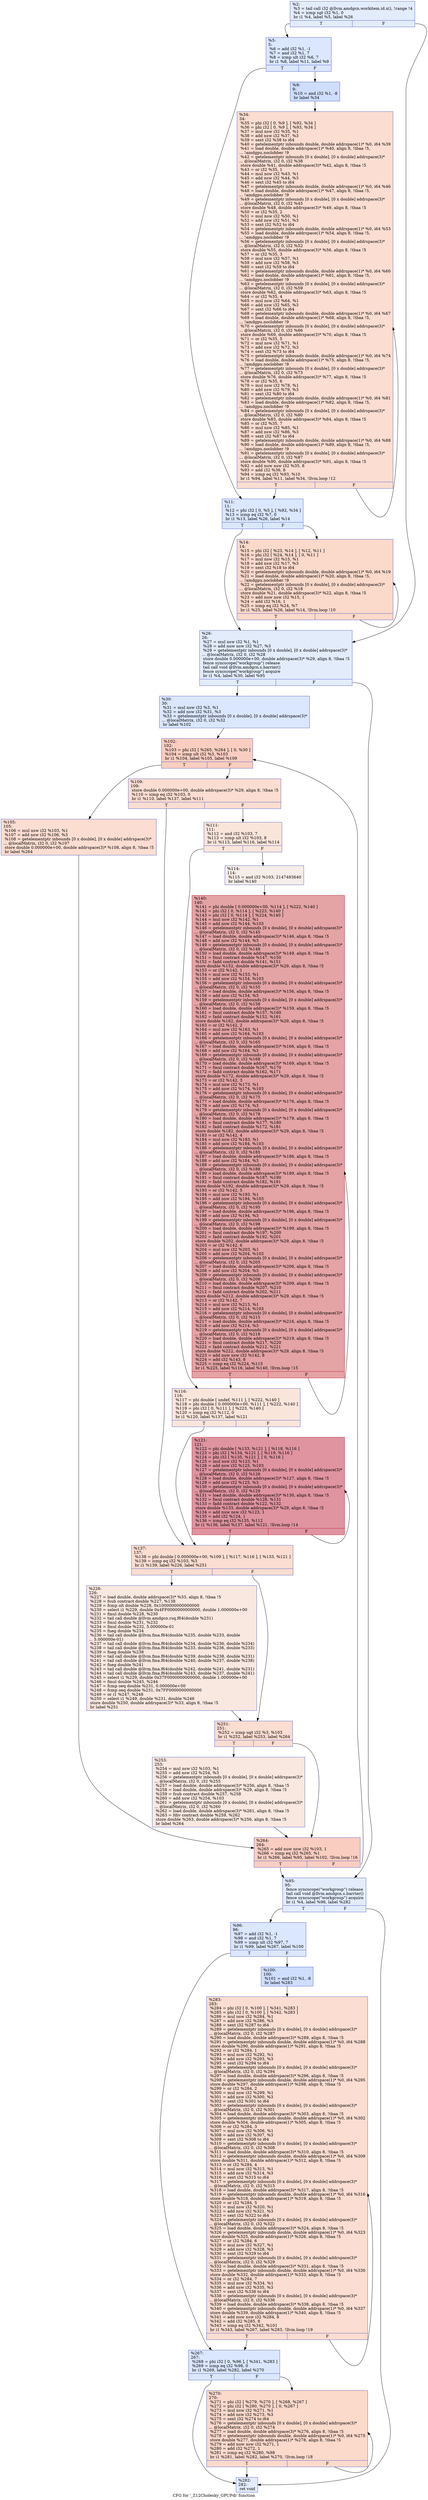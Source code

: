 digraph "CFG for '_Z12Cholesky_GPUPdi' function" {
	label="CFG for '_Z12Cholesky_GPUPdi' function";

	Node0x5504a10 [shape=record,color="#3d50c3ff", style=filled, fillcolor="#bfd3f670",label="{%2:\l  %3 = tail call i32 @llvm.amdgcn.workitem.id.x(), !range !4\l  %4 = icmp sgt i32 %1, 0\l  br i1 %4, label %5, label %26\l|{<s0>T|<s1>F}}"];
	Node0x5504a10:s0 -> Node0x5505ec0;
	Node0x5504a10:s1 -> Node0x5505f50;
	Node0x5505ec0 [shape=record,color="#3d50c3ff", style=filled, fillcolor="#aec9fc70",label="{%5:\l5:                                                \l  %6 = add i32 %1, -1\l  %7 = and i32 %1, 7\l  %8 = icmp ult i32 %6, 7\l  br i1 %8, label %11, label %9\l|{<s0>T|<s1>F}}"];
	Node0x5505ec0:s0 -> Node0x5505e70;
	Node0x5505ec0:s1 -> Node0x5506300;
	Node0x5506300 [shape=record,color="#3d50c3ff", style=filled, fillcolor="#93b5fe70",label="{%9:\l9:                                                \l  %10 = and i32 %1, -8\l  br label %34\l}"];
	Node0x5506300 -> Node0x5506500;
	Node0x5505e70 [shape=record,color="#3d50c3ff", style=filled, fillcolor="#aec9fc70",label="{%11:\l11:                                               \l  %12 = phi i32 [ 0, %5 ], [ %92, %34 ]\l  %13 = icmp eq i32 %7, 0\l  br i1 %13, label %26, label %14\l|{<s0>T|<s1>F}}"];
	Node0x5505e70:s0 -> Node0x5505f50;
	Node0x5505e70:s1 -> Node0x5506730;
	Node0x5506730 [shape=record,color="#3d50c3ff", style=filled, fillcolor="#f7a88970",label="{%14:\l14:                                               \l  %15 = phi i32 [ %23, %14 ], [ %12, %11 ]\l  %16 = phi i32 [ %24, %14 ], [ 0, %11 ]\l  %17 = mul nsw i32 %15, %1\l  %18 = add nsw i32 %17, %3\l  %19 = sext i32 %18 to i64\l  %20 = getelementptr inbounds double, double addrspace(1)* %0, i64 %19\l  %21 = load double, double addrspace(1)* %20, align 8, !tbaa !5,\l... !amdgpu.noclobber !9\l  %22 = getelementptr inbounds [0 x double], [0 x double] addrspace(3)*\l... @localMatrix, i32 0, i32 %18\l  store double %21, double addrspace(3)* %22, align 8, !tbaa !5\l  %23 = add nuw nsw i32 %15, 1\l  %24 = add i32 %16, 1\l  %25 = icmp eq i32 %24, %7\l  br i1 %25, label %26, label %14, !llvm.loop !10\l|{<s0>T|<s1>F}}"];
	Node0x5506730:s0 -> Node0x5505f50;
	Node0x5506730:s1 -> Node0x5506730;
	Node0x5505f50 [shape=record,color="#3d50c3ff", style=filled, fillcolor="#bfd3f670",label="{%26:\l26:                                               \l  %27 = mul nsw i32 %1, %1\l  %28 = add nuw nsw i32 %27, %3\l  %29 = getelementptr inbounds [0 x double], [0 x double] addrspace(3)*\l... @localMatrix, i32 0, i32 %28\l  store double 0.000000e+00, double addrspace(3)* %29, align 8, !tbaa !5\l  fence syncscope(\"workgroup\") release\l  tail call void @llvm.amdgcn.s.barrier()\l  fence syncscope(\"workgroup\") acquire\l  br i1 %4, label %30, label %95\l|{<s0>T|<s1>F}}"];
	Node0x5505f50:s0 -> Node0x5508a70;
	Node0x5505f50:s1 -> Node0x5508b00;
	Node0x5508a70 [shape=record,color="#3d50c3ff", style=filled, fillcolor="#aec9fc70",label="{%30:\l30:                                               \l  %31 = mul nsw i32 %3, %1\l  %32 = add nsw i32 %31, %3\l  %33 = getelementptr inbounds [0 x double], [0 x double] addrspace(3)*\l... @localMatrix, i32 0, i32 %32\l  br label %102\l}"];
	Node0x5508a70 -> Node0x5506b30;
	Node0x5506500 [shape=record,color="#3d50c3ff", style=filled, fillcolor="#f7b39670",label="{%34:\l34:                                               \l  %35 = phi i32 [ 0, %9 ], [ %92, %34 ]\l  %36 = phi i32 [ 0, %9 ], [ %93, %34 ]\l  %37 = mul nsw i32 %35, %1\l  %38 = add nsw i32 %37, %3\l  %39 = sext i32 %38 to i64\l  %40 = getelementptr inbounds double, double addrspace(1)* %0, i64 %39\l  %41 = load double, double addrspace(1)* %40, align 8, !tbaa !5,\l... !amdgpu.noclobber !9\l  %42 = getelementptr inbounds [0 x double], [0 x double] addrspace(3)*\l... @localMatrix, i32 0, i32 %38\l  store double %41, double addrspace(3)* %42, align 8, !tbaa !5\l  %43 = or i32 %35, 1\l  %44 = mul nsw i32 %43, %1\l  %45 = add nsw i32 %44, %3\l  %46 = sext i32 %45 to i64\l  %47 = getelementptr inbounds double, double addrspace(1)* %0, i64 %46\l  %48 = load double, double addrspace(1)* %47, align 8, !tbaa !5,\l... !amdgpu.noclobber !9\l  %49 = getelementptr inbounds [0 x double], [0 x double] addrspace(3)*\l... @localMatrix, i32 0, i32 %45\l  store double %48, double addrspace(3)* %49, align 8, !tbaa !5\l  %50 = or i32 %35, 2\l  %51 = mul nsw i32 %50, %1\l  %52 = add nsw i32 %51, %3\l  %53 = sext i32 %52 to i64\l  %54 = getelementptr inbounds double, double addrspace(1)* %0, i64 %53\l  %55 = load double, double addrspace(1)* %54, align 8, !tbaa !5,\l... !amdgpu.noclobber !9\l  %56 = getelementptr inbounds [0 x double], [0 x double] addrspace(3)*\l... @localMatrix, i32 0, i32 %52\l  store double %55, double addrspace(3)* %56, align 8, !tbaa !5\l  %57 = or i32 %35, 3\l  %58 = mul nsw i32 %57, %1\l  %59 = add nsw i32 %58, %3\l  %60 = sext i32 %59 to i64\l  %61 = getelementptr inbounds double, double addrspace(1)* %0, i64 %60\l  %62 = load double, double addrspace(1)* %61, align 8, !tbaa !5,\l... !amdgpu.noclobber !9\l  %63 = getelementptr inbounds [0 x double], [0 x double] addrspace(3)*\l... @localMatrix, i32 0, i32 %59\l  store double %62, double addrspace(3)* %63, align 8, !tbaa !5\l  %64 = or i32 %35, 4\l  %65 = mul nsw i32 %64, %1\l  %66 = add nsw i32 %65, %3\l  %67 = sext i32 %66 to i64\l  %68 = getelementptr inbounds double, double addrspace(1)* %0, i64 %67\l  %69 = load double, double addrspace(1)* %68, align 8, !tbaa !5,\l... !amdgpu.noclobber !9\l  %70 = getelementptr inbounds [0 x double], [0 x double] addrspace(3)*\l... @localMatrix, i32 0, i32 %66\l  store double %69, double addrspace(3)* %70, align 8, !tbaa !5\l  %71 = or i32 %35, 5\l  %72 = mul nsw i32 %71, %1\l  %73 = add nsw i32 %72, %3\l  %74 = sext i32 %73 to i64\l  %75 = getelementptr inbounds double, double addrspace(1)* %0, i64 %74\l  %76 = load double, double addrspace(1)* %75, align 8, !tbaa !5,\l... !amdgpu.noclobber !9\l  %77 = getelementptr inbounds [0 x double], [0 x double] addrspace(3)*\l... @localMatrix, i32 0, i32 %73\l  store double %76, double addrspace(3)* %77, align 8, !tbaa !5\l  %78 = or i32 %35, 6\l  %79 = mul nsw i32 %78, %1\l  %80 = add nsw i32 %79, %3\l  %81 = sext i32 %80 to i64\l  %82 = getelementptr inbounds double, double addrspace(1)* %0, i64 %81\l  %83 = load double, double addrspace(1)* %82, align 8, !tbaa !5,\l... !amdgpu.noclobber !9\l  %84 = getelementptr inbounds [0 x double], [0 x double] addrspace(3)*\l... @localMatrix, i32 0, i32 %80\l  store double %83, double addrspace(3)* %84, align 8, !tbaa !5\l  %85 = or i32 %35, 7\l  %86 = mul nsw i32 %85, %1\l  %87 = add nsw i32 %86, %3\l  %88 = sext i32 %87 to i64\l  %89 = getelementptr inbounds double, double addrspace(1)* %0, i64 %88\l  %90 = load double, double addrspace(1)* %89, align 8, !tbaa !5,\l... !amdgpu.noclobber !9\l  %91 = getelementptr inbounds [0 x double], [0 x double] addrspace(3)*\l... @localMatrix, i32 0, i32 %87\l  store double %90, double addrspace(3)* %91, align 8, !tbaa !5\l  %92 = add nuw nsw i32 %35, 8\l  %93 = add i32 %36, 8\l  %94 = icmp eq i32 %93, %10\l  br i1 %94, label %11, label %34, !llvm.loop !12\l|{<s0>T|<s1>F}}"];
	Node0x5506500:s0 -> Node0x5505e70;
	Node0x5506500:s1 -> Node0x5506500;
	Node0x5508b00 [shape=record,color="#3d50c3ff", style=filled, fillcolor="#bfd3f670",label="{%95:\l95:                                               \l  fence syncscope(\"workgroup\") release\l  tail call void @llvm.amdgcn.s.barrier()\l  fence syncscope(\"workgroup\") acquire\l  br i1 %4, label %96, label %282\l|{<s0>T|<s1>F}}"];
	Node0x5508b00:s0 -> Node0x550c4e0;
	Node0x5508b00:s1 -> Node0x550c530;
	Node0x550c4e0 [shape=record,color="#3d50c3ff", style=filled, fillcolor="#aec9fc70",label="{%96:\l96:                                               \l  %97 = add i32 %1, -1\l  %98 = and i32 %1, 7\l  %99 = icmp ult i32 %97, 7\l  br i1 %99, label %267, label %100\l|{<s0>T|<s1>F}}"];
	Node0x550c4e0:s0 -> Node0x550c7e0;
	Node0x550c4e0:s1 -> Node0x550c830;
	Node0x550c830 [shape=record,color="#3d50c3ff", style=filled, fillcolor="#93b5fe70",label="{%100:\l100:                                              \l  %101 = and i32 %1, -8\l  br label %283\l}"];
	Node0x550c830 -> Node0x550ca00;
	Node0x5506b30 [shape=record,color="#3d50c3ff", style=filled, fillcolor="#f2907270",label="{%102:\l102:                                              \l  %103 = phi i32 [ %265, %264 ], [ 0, %30 ]\l  %104 = icmp ult i32 %3, %103\l  br i1 %104, label %105, label %109\l|{<s0>T|<s1>F}}"];
	Node0x5506b30:s0 -> Node0x550cc90;
	Node0x5506b30:s1 -> Node0x550cd20;
	Node0x550cc90 [shape=record,color="#3d50c3ff", style=filled, fillcolor="#f7b39670",label="{%105:\l105:                                              \l  %106 = mul nsw i32 %103, %1\l  %107 = add nsw i32 %106, %3\l  %108 = getelementptr inbounds [0 x double], [0 x double] addrspace(3)*\l... @localMatrix, i32 0, i32 %107\l  store double 0.000000e+00, double addrspace(3)* %108, align 8, !tbaa !5\l  br label %264\l}"];
	Node0x550cc90 -> Node0x550cac0;
	Node0x550cd20 [shape=record,color="#3d50c3ff", style=filled, fillcolor="#f7b39670",label="{%109:\l109:                                              \l  store double 0.000000e+00, double addrspace(3)* %29, align 8, !tbaa !5\l  %110 = icmp eq i32 %103, 0\l  br i1 %110, label %137, label %111\l|{<s0>T|<s1>F}}"];
	Node0x550cd20:s0 -> Node0x550d260;
	Node0x550cd20:s1 -> Node0x550d2b0;
	Node0x550d2b0 [shape=record,color="#3d50c3ff", style=filled, fillcolor="#f4c5ad70",label="{%111:\l111:                                              \l  %112 = and i32 %103, 7\l  %113 = icmp ult i32 %103, 8\l  br i1 %113, label %116, label %114\l|{<s0>T|<s1>F}}"];
	Node0x550d2b0:s0 -> Node0x550d4d0;
	Node0x550d2b0:s1 -> Node0x550d520;
	Node0x550d520 [shape=record,color="#3d50c3ff", style=filled, fillcolor="#e8d6cc70",label="{%114:\l114:                                              \l  %115 = and i32 %103, 2147483640\l  br label %140\l}"];
	Node0x550d520 -> Node0x550d6f0;
	Node0x550d4d0 [shape=record,color="#3d50c3ff", style=filled, fillcolor="#f4c5ad70",label="{%116:\l116:                                              \l  %117 = phi double [ undef, %111 ], [ %222, %140 ]\l  %118 = phi double [ 0.000000e+00, %111 ], [ %222, %140 ]\l  %119 = phi i32 [ 0, %111 ], [ %223, %140 ]\l  %120 = icmp eq i32 %112, 0\l  br i1 %120, label %137, label %121\l|{<s0>T|<s1>F}}"];
	Node0x550d4d0:s0 -> Node0x550d260;
	Node0x550d4d0:s1 -> Node0x550df10;
	Node0x550df10 [shape=record,color="#b70d28ff", style=filled, fillcolor="#b70d2870",label="{%121:\l121:                                              \l  %122 = phi double [ %133, %121 ], [ %118, %116 ]\l  %123 = phi i32 [ %134, %121 ], [ %119, %116 ]\l  %124 = phi i32 [ %135, %121 ], [ 0, %116 ]\l  %125 = mul nsw i32 %123, %1\l  %126 = add nsw i32 %125, %103\l  %127 = getelementptr inbounds [0 x double], [0 x double] addrspace(3)*\l... @localMatrix, i32 0, i32 %126\l  %128 = load double, double addrspace(3)* %127, align 8, !tbaa !5\l  %129 = add nsw i32 %125, %3\l  %130 = getelementptr inbounds [0 x double], [0 x double] addrspace(3)*\l... @localMatrix, i32 0, i32 %129\l  %131 = load double, double addrspace(3)* %130, align 8, !tbaa !5\l  %132 = fmul contract double %128, %131\l  %133 = fadd contract double %122, %132\l  store double %133, double addrspace(3)* %29, align 8, !tbaa !5\l  %134 = add nuw nsw i32 %123, 1\l  %135 = add i32 %124, 1\l  %136 = icmp eq i32 %135, %112\l  br i1 %136, label %137, label %121, !llvm.loop !14\l|{<s0>T|<s1>F}}"];
	Node0x550df10:s0 -> Node0x550d260;
	Node0x550df10:s1 -> Node0x550df10;
	Node0x550d260 [shape=record,color="#3d50c3ff", style=filled, fillcolor="#f7b39670",label="{%137:\l137:                                              \l  %138 = phi double [ 0.000000e+00, %109 ], [ %117, %116 ], [ %133, %121 ]\l  %139 = icmp eq i32 %103, %3\l  br i1 %139, label %226, label %251\l|{<s0>T|<s1>F}}"];
	Node0x550d260:s0 -> Node0x550f1b0;
	Node0x550d260:s1 -> Node0x550f200;
	Node0x550d6f0 [shape=record,color="#b70d28ff", style=filled, fillcolor="#c32e3170",label="{%140:\l140:                                              \l  %141 = phi double [ 0.000000e+00, %114 ], [ %222, %140 ]\l  %142 = phi i32 [ 0, %114 ], [ %223, %140 ]\l  %143 = phi i32 [ 0, %114 ], [ %224, %140 ]\l  %144 = mul nsw i32 %142, %1\l  %145 = add nsw i32 %144, %103\l  %146 = getelementptr inbounds [0 x double], [0 x double] addrspace(3)*\l... @localMatrix, i32 0, i32 %145\l  %147 = load double, double addrspace(3)* %146, align 8, !tbaa !5\l  %148 = add nsw i32 %144, %3\l  %149 = getelementptr inbounds [0 x double], [0 x double] addrspace(3)*\l... @localMatrix, i32 0, i32 %148\l  %150 = load double, double addrspace(3)* %149, align 8, !tbaa !5\l  %151 = fmul contract double %147, %150\l  %152 = fadd contract double %141, %151\l  store double %152, double addrspace(3)* %29, align 8, !tbaa !5\l  %153 = or i32 %142, 1\l  %154 = mul nsw i32 %153, %1\l  %155 = add nsw i32 %154, %103\l  %156 = getelementptr inbounds [0 x double], [0 x double] addrspace(3)*\l... @localMatrix, i32 0, i32 %155\l  %157 = load double, double addrspace(3)* %156, align 8, !tbaa !5\l  %158 = add nsw i32 %154, %3\l  %159 = getelementptr inbounds [0 x double], [0 x double] addrspace(3)*\l... @localMatrix, i32 0, i32 %158\l  %160 = load double, double addrspace(3)* %159, align 8, !tbaa !5\l  %161 = fmul contract double %157, %160\l  %162 = fadd contract double %152, %161\l  store double %162, double addrspace(3)* %29, align 8, !tbaa !5\l  %163 = or i32 %142, 2\l  %164 = mul nsw i32 %163, %1\l  %165 = add nsw i32 %164, %103\l  %166 = getelementptr inbounds [0 x double], [0 x double] addrspace(3)*\l... @localMatrix, i32 0, i32 %165\l  %167 = load double, double addrspace(3)* %166, align 8, !tbaa !5\l  %168 = add nsw i32 %164, %3\l  %169 = getelementptr inbounds [0 x double], [0 x double] addrspace(3)*\l... @localMatrix, i32 0, i32 %168\l  %170 = load double, double addrspace(3)* %169, align 8, !tbaa !5\l  %171 = fmul contract double %167, %170\l  %172 = fadd contract double %162, %171\l  store double %172, double addrspace(3)* %29, align 8, !tbaa !5\l  %173 = or i32 %142, 3\l  %174 = mul nsw i32 %173, %1\l  %175 = add nsw i32 %174, %103\l  %176 = getelementptr inbounds [0 x double], [0 x double] addrspace(3)*\l... @localMatrix, i32 0, i32 %175\l  %177 = load double, double addrspace(3)* %176, align 8, !tbaa !5\l  %178 = add nsw i32 %174, %3\l  %179 = getelementptr inbounds [0 x double], [0 x double] addrspace(3)*\l... @localMatrix, i32 0, i32 %178\l  %180 = load double, double addrspace(3)* %179, align 8, !tbaa !5\l  %181 = fmul contract double %177, %180\l  %182 = fadd contract double %172, %181\l  store double %182, double addrspace(3)* %29, align 8, !tbaa !5\l  %183 = or i32 %142, 4\l  %184 = mul nsw i32 %183, %1\l  %185 = add nsw i32 %184, %103\l  %186 = getelementptr inbounds [0 x double], [0 x double] addrspace(3)*\l... @localMatrix, i32 0, i32 %185\l  %187 = load double, double addrspace(3)* %186, align 8, !tbaa !5\l  %188 = add nsw i32 %184, %3\l  %189 = getelementptr inbounds [0 x double], [0 x double] addrspace(3)*\l... @localMatrix, i32 0, i32 %188\l  %190 = load double, double addrspace(3)* %189, align 8, !tbaa !5\l  %191 = fmul contract double %187, %190\l  %192 = fadd contract double %182, %191\l  store double %192, double addrspace(3)* %29, align 8, !tbaa !5\l  %193 = or i32 %142, 5\l  %194 = mul nsw i32 %193, %1\l  %195 = add nsw i32 %194, %103\l  %196 = getelementptr inbounds [0 x double], [0 x double] addrspace(3)*\l... @localMatrix, i32 0, i32 %195\l  %197 = load double, double addrspace(3)* %196, align 8, !tbaa !5\l  %198 = add nsw i32 %194, %3\l  %199 = getelementptr inbounds [0 x double], [0 x double] addrspace(3)*\l... @localMatrix, i32 0, i32 %198\l  %200 = load double, double addrspace(3)* %199, align 8, !tbaa !5\l  %201 = fmul contract double %197, %200\l  %202 = fadd contract double %192, %201\l  store double %202, double addrspace(3)* %29, align 8, !tbaa !5\l  %203 = or i32 %142, 6\l  %204 = mul nsw i32 %203, %1\l  %205 = add nsw i32 %204, %103\l  %206 = getelementptr inbounds [0 x double], [0 x double] addrspace(3)*\l... @localMatrix, i32 0, i32 %205\l  %207 = load double, double addrspace(3)* %206, align 8, !tbaa !5\l  %208 = add nsw i32 %204, %3\l  %209 = getelementptr inbounds [0 x double], [0 x double] addrspace(3)*\l... @localMatrix, i32 0, i32 %208\l  %210 = load double, double addrspace(3)* %209, align 8, !tbaa !5\l  %211 = fmul contract double %207, %210\l  %212 = fadd contract double %202, %211\l  store double %212, double addrspace(3)* %29, align 8, !tbaa !5\l  %213 = or i32 %142, 7\l  %214 = mul nsw i32 %213, %1\l  %215 = add nsw i32 %214, %103\l  %216 = getelementptr inbounds [0 x double], [0 x double] addrspace(3)*\l... @localMatrix, i32 0, i32 %215\l  %217 = load double, double addrspace(3)* %216, align 8, !tbaa !5\l  %218 = add nsw i32 %214, %3\l  %219 = getelementptr inbounds [0 x double], [0 x double] addrspace(3)*\l... @localMatrix, i32 0, i32 %218\l  %220 = load double, double addrspace(3)* %219, align 8, !tbaa !5\l  %221 = fmul contract double %217, %220\l  %222 = fadd contract double %212, %221\l  store double %222, double addrspace(3)* %29, align 8, !tbaa !5\l  %223 = add nuw nsw i32 %142, 8\l  %224 = add i32 %143, 8\l  %225 = icmp eq i32 %224, %115\l  br i1 %225, label %116, label %140, !llvm.loop !15\l|{<s0>T|<s1>F}}"];
	Node0x550d6f0:s0 -> Node0x550d4d0;
	Node0x550d6f0:s1 -> Node0x550d6f0;
	Node0x550f1b0 [shape=record,color="#3d50c3ff", style=filled, fillcolor="#f1ccb870",label="{%226:\l226:                                              \l  %227 = load double, double addrspace(3)* %33, align 8, !tbaa !5\l  %228 = fsub contract double %227, %138\l  %229 = fcmp olt double %228, 0x1000000000000000\l  %230 = select i1 %229, double 0x4FF0000000000000, double 1.000000e+00\l  %231 = fmul double %228, %230\l  %232 = tail call double @llvm.amdgcn.rsq.f64(double %231)\l  %233 = fmul double %231, %232\l  %234 = fmul double %232, 5.000000e-01\l  %235 = fneg double %234\l  %236 = tail call double @llvm.fma.f64(double %235, double %233, double\l... 5.000000e-01)\l  %237 = tail call double @llvm.fma.f64(double %234, double %236, double %234)\l  %238 = tail call double @llvm.fma.f64(double %233, double %236, double %233)\l  %239 = fneg double %238\l  %240 = tail call double @llvm.fma.f64(double %239, double %238, double %231)\l  %241 = tail call double @llvm.fma.f64(double %240, double %237, double %238)\l  %242 = fneg double %241\l  %243 = tail call double @llvm.fma.f64(double %242, double %241, double %231)\l  %244 = tail call double @llvm.fma.f64(double %243, double %237, double %241)\l  %245 = select i1 %229, double 0x37F0000000000000, double 1.000000e+00\l  %246 = fmul double %245, %244\l  %247 = fcmp oeq double %231, 0.000000e+00\l  %248 = fcmp oeq double %231, 0x7FF0000000000000\l  %249 = or i1 %247, %248\l  %250 = select i1 %249, double %231, double %246\l  store double %250, double addrspace(3)* %33, align 8, !tbaa !5\l  br label %251\l}"];
	Node0x550f1b0 -> Node0x550f200;
	Node0x550f200 [shape=record,color="#3d50c3ff", style=filled, fillcolor="#f7b39670",label="{%251:\l251:                                              \l  %252 = icmp ugt i32 %3, %103\l  br i1 %252, label %253, label %264\l|{<s0>T|<s1>F}}"];
	Node0x550f200:s0 -> Node0x55150a0;
	Node0x550f200:s1 -> Node0x550cac0;
	Node0x55150a0 [shape=record,color="#3d50c3ff", style=filled, fillcolor="#f1ccb870",label="{%253:\l253:                                              \l  %254 = mul nsw i32 %103, %1\l  %255 = add nsw i32 %254, %3\l  %256 = getelementptr inbounds [0 x double], [0 x double] addrspace(3)*\l... @localMatrix, i32 0, i32 %255\l  %257 = load double, double addrspace(3)* %256, align 8, !tbaa !5\l  %258 = load double, double addrspace(3)* %29, align 8, !tbaa !5\l  %259 = fsub contract double %257, %258\l  %260 = add nsw i32 %254, %103\l  %261 = getelementptr inbounds [0 x double], [0 x double] addrspace(3)*\l... @localMatrix, i32 0, i32 %260\l  %262 = load double, double addrspace(3)* %261, align 8, !tbaa !5\l  %263 = fdiv contract double %259, %262\l  store double %263, double addrspace(3)* %256, align 8, !tbaa !5\l  br label %264\l}"];
	Node0x55150a0 -> Node0x550cac0;
	Node0x550cac0 [shape=record,color="#3d50c3ff", style=filled, fillcolor="#f2907270",label="{%264:\l264:                                              \l  %265 = add nuw nsw i32 %103, 1\l  %266 = icmp eq i32 %265, %1\l  br i1 %266, label %95, label %102, !llvm.loop !16\l|{<s0>T|<s1>F}}"];
	Node0x550cac0:s0 -> Node0x5508b00;
	Node0x550cac0:s1 -> Node0x5506b30;
	Node0x550c7e0 [shape=record,color="#3d50c3ff", style=filled, fillcolor="#aec9fc70",label="{%267:\l267:                                              \l  %268 = phi i32 [ 0, %96 ], [ %341, %283 ]\l  %269 = icmp eq i32 %98, 0\l  br i1 %269, label %282, label %270\l|{<s0>T|<s1>F}}"];
	Node0x550c7e0:s0 -> Node0x550c530;
	Node0x550c7e0:s1 -> Node0x550edb0;
	Node0x550edb0 [shape=record,color="#3d50c3ff", style=filled, fillcolor="#f7a88970",label="{%270:\l270:                                              \l  %271 = phi i32 [ %279, %270 ], [ %268, %267 ]\l  %272 = phi i32 [ %280, %270 ], [ 0, %267 ]\l  %273 = mul nsw i32 %271, %1\l  %274 = add nsw i32 %273, %3\l  %275 = sext i32 %274 to i64\l  %276 = getelementptr inbounds [0 x double], [0 x double] addrspace(3)*\l... @localMatrix, i32 0, i32 %274\l  %277 = load double, double addrspace(3)* %276, align 8, !tbaa !5\l  %278 = getelementptr inbounds double, double addrspace(1)* %0, i64 %275\l  store double %277, double addrspace(1)* %278, align 8, !tbaa !5\l  %279 = add nuw nsw i32 %271, 1\l  %280 = add i32 %272, 1\l  %281 = icmp eq i32 %280, %98\l  br i1 %281, label %282, label %270, !llvm.loop !18\l|{<s0>T|<s1>F}}"];
	Node0x550edb0:s0 -> Node0x550c530;
	Node0x550edb0:s1 -> Node0x550edb0;
	Node0x550c530 [shape=record,color="#3d50c3ff", style=filled, fillcolor="#bfd3f670",label="{%282:\l282:                                              \l  ret void\l}"];
	Node0x550ca00 [shape=record,color="#3d50c3ff", style=filled, fillcolor="#f7b39670",label="{%283:\l283:                                              \l  %284 = phi i32 [ 0, %100 ], [ %341, %283 ]\l  %285 = phi i32 [ 0, %100 ], [ %342, %283 ]\l  %286 = mul nsw i32 %284, %1\l  %287 = add nsw i32 %286, %3\l  %288 = sext i32 %287 to i64\l  %289 = getelementptr inbounds [0 x double], [0 x double] addrspace(3)*\l... @localMatrix, i32 0, i32 %287\l  %290 = load double, double addrspace(3)* %289, align 8, !tbaa !5\l  %291 = getelementptr inbounds double, double addrspace(1)* %0, i64 %288\l  store double %290, double addrspace(1)* %291, align 8, !tbaa !5\l  %292 = or i32 %284, 1\l  %293 = mul nsw i32 %292, %1\l  %294 = add nsw i32 %293, %3\l  %295 = sext i32 %294 to i64\l  %296 = getelementptr inbounds [0 x double], [0 x double] addrspace(3)*\l... @localMatrix, i32 0, i32 %294\l  %297 = load double, double addrspace(3)* %296, align 8, !tbaa !5\l  %298 = getelementptr inbounds double, double addrspace(1)* %0, i64 %295\l  store double %297, double addrspace(1)* %298, align 8, !tbaa !5\l  %299 = or i32 %284, 2\l  %300 = mul nsw i32 %299, %1\l  %301 = add nsw i32 %300, %3\l  %302 = sext i32 %301 to i64\l  %303 = getelementptr inbounds [0 x double], [0 x double] addrspace(3)*\l... @localMatrix, i32 0, i32 %301\l  %304 = load double, double addrspace(3)* %303, align 8, !tbaa !5\l  %305 = getelementptr inbounds double, double addrspace(1)* %0, i64 %302\l  store double %304, double addrspace(1)* %305, align 8, !tbaa !5\l  %306 = or i32 %284, 3\l  %307 = mul nsw i32 %306, %1\l  %308 = add nsw i32 %307, %3\l  %309 = sext i32 %308 to i64\l  %310 = getelementptr inbounds [0 x double], [0 x double] addrspace(3)*\l... @localMatrix, i32 0, i32 %308\l  %311 = load double, double addrspace(3)* %310, align 8, !tbaa !5\l  %312 = getelementptr inbounds double, double addrspace(1)* %0, i64 %309\l  store double %311, double addrspace(1)* %312, align 8, !tbaa !5\l  %313 = or i32 %284, 4\l  %314 = mul nsw i32 %313, %1\l  %315 = add nsw i32 %314, %3\l  %316 = sext i32 %315 to i64\l  %317 = getelementptr inbounds [0 x double], [0 x double] addrspace(3)*\l... @localMatrix, i32 0, i32 %315\l  %318 = load double, double addrspace(3)* %317, align 8, !tbaa !5\l  %319 = getelementptr inbounds double, double addrspace(1)* %0, i64 %316\l  store double %318, double addrspace(1)* %319, align 8, !tbaa !5\l  %320 = or i32 %284, 5\l  %321 = mul nsw i32 %320, %1\l  %322 = add nsw i32 %321, %3\l  %323 = sext i32 %322 to i64\l  %324 = getelementptr inbounds [0 x double], [0 x double] addrspace(3)*\l... @localMatrix, i32 0, i32 %322\l  %325 = load double, double addrspace(3)* %324, align 8, !tbaa !5\l  %326 = getelementptr inbounds double, double addrspace(1)* %0, i64 %323\l  store double %325, double addrspace(1)* %326, align 8, !tbaa !5\l  %327 = or i32 %284, 6\l  %328 = mul nsw i32 %327, %1\l  %329 = add nsw i32 %328, %3\l  %330 = sext i32 %329 to i64\l  %331 = getelementptr inbounds [0 x double], [0 x double] addrspace(3)*\l... @localMatrix, i32 0, i32 %329\l  %332 = load double, double addrspace(3)* %331, align 8, !tbaa !5\l  %333 = getelementptr inbounds double, double addrspace(1)* %0, i64 %330\l  store double %332, double addrspace(1)* %333, align 8, !tbaa !5\l  %334 = or i32 %284, 7\l  %335 = mul nsw i32 %334, %1\l  %336 = add nsw i32 %335, %3\l  %337 = sext i32 %336 to i64\l  %338 = getelementptr inbounds [0 x double], [0 x double] addrspace(3)*\l... @localMatrix, i32 0, i32 %336\l  %339 = load double, double addrspace(3)* %338, align 8, !tbaa !5\l  %340 = getelementptr inbounds double, double addrspace(1)* %0, i64 %337\l  store double %339, double addrspace(1)* %340, align 8, !tbaa !5\l  %341 = add nuw nsw i32 %284, 8\l  %342 = add i32 %285, 8\l  %343 = icmp eq i32 %342, %101\l  br i1 %343, label %267, label %283, !llvm.loop !19\l|{<s0>T|<s1>F}}"];
	Node0x550ca00:s0 -> Node0x550c7e0;
	Node0x550ca00:s1 -> Node0x550ca00;
}
